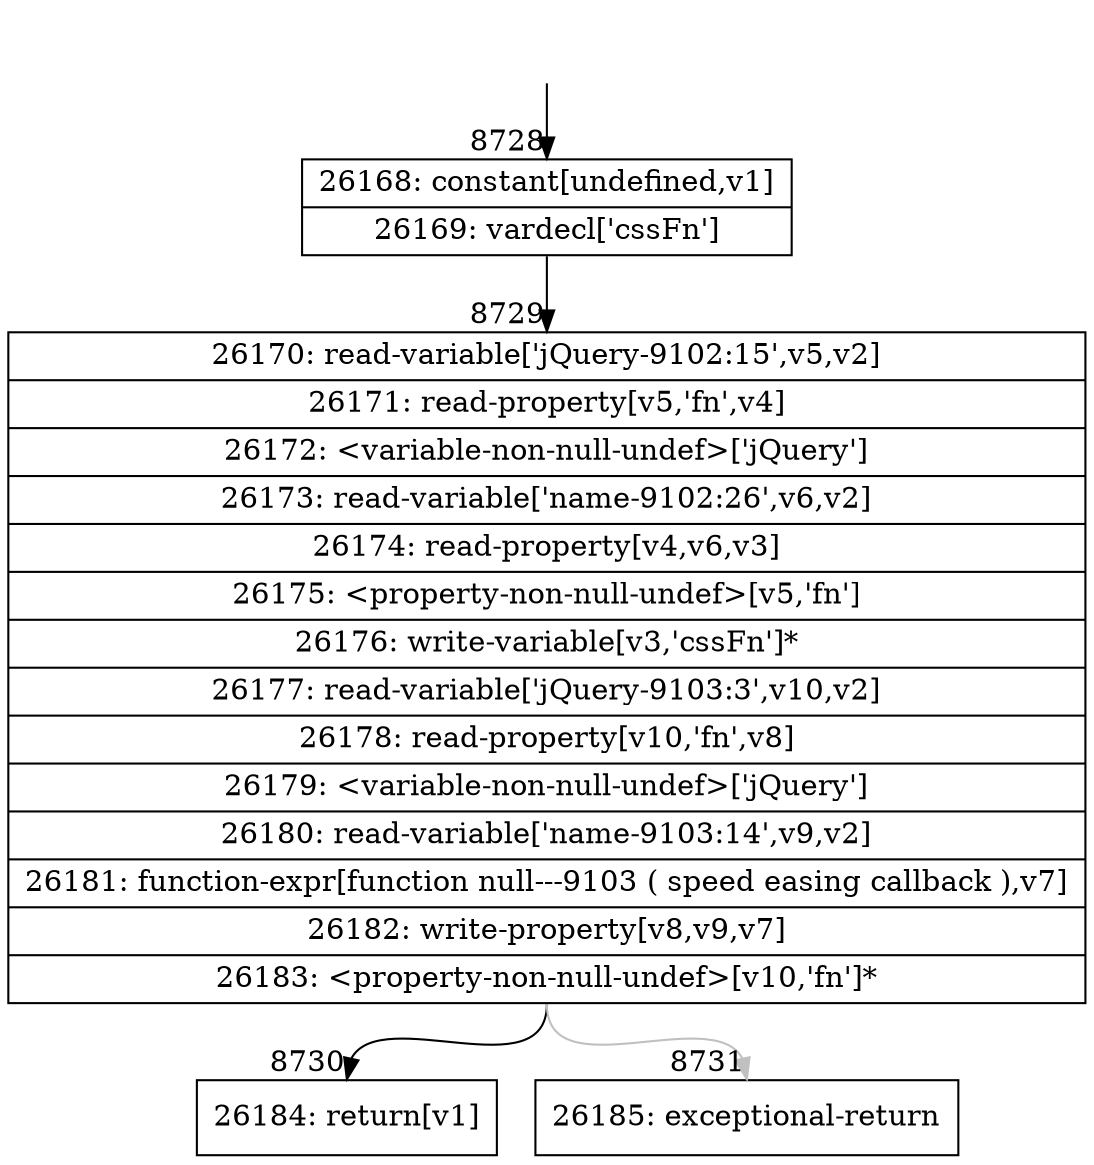 digraph {
rankdir="TD"
BB_entry540[shape=none,label=""];
BB_entry540 -> BB8728 [tailport=s, headport=n, headlabel="    8728"]
BB8728 [shape=record label="{26168: constant[undefined,v1]|26169: vardecl['cssFn']}" ] 
BB8728 -> BB8729 [tailport=s, headport=n, headlabel="      8729"]
BB8729 [shape=record label="{26170: read-variable['jQuery-9102:15',v5,v2]|26171: read-property[v5,'fn',v4]|26172: \<variable-non-null-undef\>['jQuery']|26173: read-variable['name-9102:26',v6,v2]|26174: read-property[v4,v6,v3]|26175: \<property-non-null-undef\>[v5,'fn']|26176: write-variable[v3,'cssFn']*|26177: read-variable['jQuery-9103:3',v10,v2]|26178: read-property[v10,'fn',v8]|26179: \<variable-non-null-undef\>['jQuery']|26180: read-variable['name-9103:14',v9,v2]|26181: function-expr[function null---9103 ( speed easing callback ),v7]|26182: write-property[v8,v9,v7]|26183: \<property-non-null-undef\>[v10,'fn']*}" ] 
BB8729 -> BB8730 [tailport=s, headport=n, headlabel="      8730"]
BB8729 -> BB8731 [tailport=s, headport=n, color=gray, headlabel="      8731"]
BB8730 [shape=record label="{26184: return[v1]}" ] 
BB8731 [shape=record label="{26185: exceptional-return}" ] 
}
